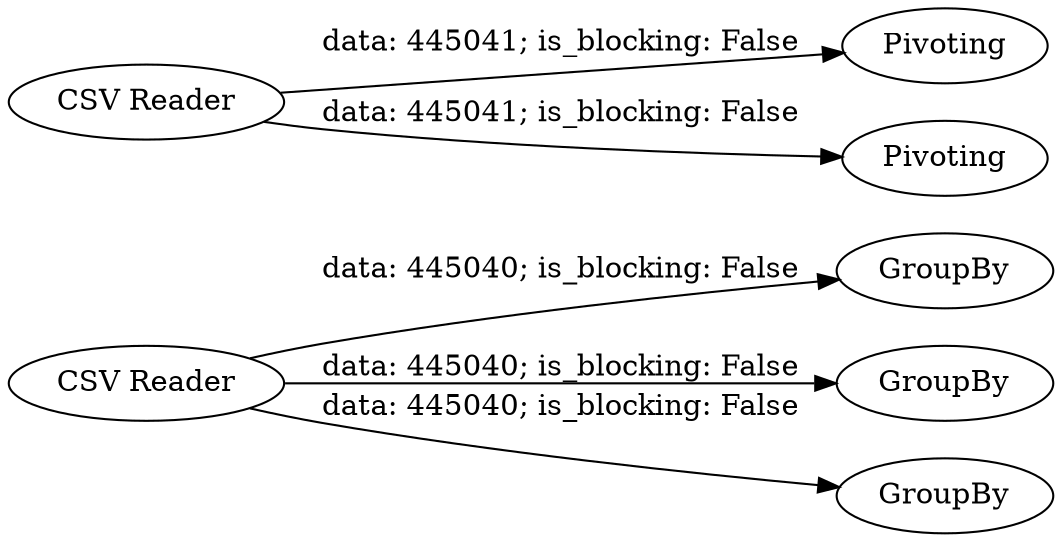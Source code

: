 digraph {
	"5677208420587114372_42" [label=GroupBy]
	"5677208420587114372_41" [label=GroupBy]
	"5677208420587114372_44" [label=Pivoting]
	"5677208420587114372_40" [label=GroupBy]
	"5677208420587114372_45" [label=Pivoting]
	"5677208420587114372_43" [label="CSV Reader"]
	"5677208420587114372_39" [label="CSV Reader"]
	"5677208420587114372_43" -> "5677208420587114372_44" [label="data: 445041; is_blocking: False"]
	"5677208420587114372_39" -> "5677208420587114372_42" [label="data: 445040; is_blocking: False"]
	"5677208420587114372_43" -> "5677208420587114372_45" [label="data: 445041; is_blocking: False"]
	"5677208420587114372_39" -> "5677208420587114372_41" [label="data: 445040; is_blocking: False"]
	"5677208420587114372_39" -> "5677208420587114372_40" [label="data: 445040; is_blocking: False"]
	rankdir=LR
}
